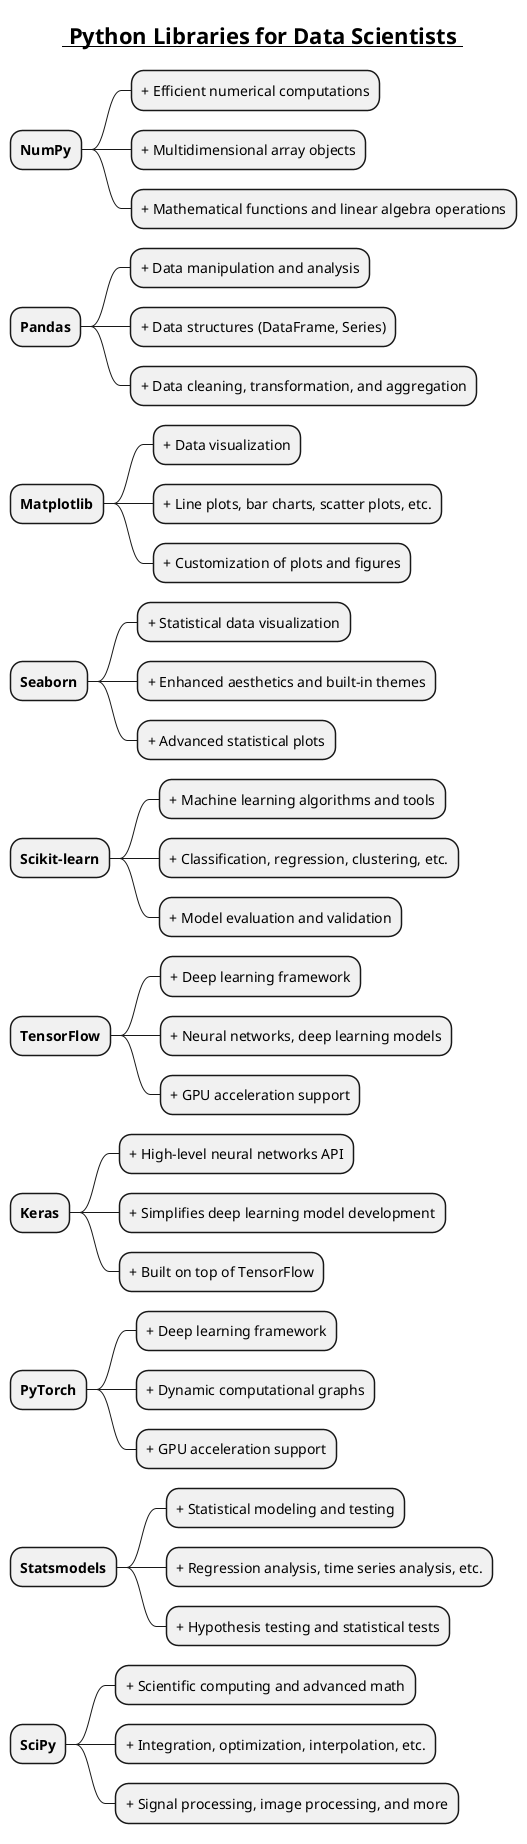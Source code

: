 @startmindmap

title =__ Python Libraries for Data Scientists __

* **NumPy**
** + Efficient numerical computations
** + Multidimensional array objects
** + Mathematical functions and linear algebra operations

* **Pandas**
** + Data manipulation and analysis
** + Data structures (DataFrame, Series)
** + Data cleaning, transformation, and aggregation

* **Matplotlib**
** + Data visualization
** + Line plots, bar charts, scatter plots, etc.
** + Customization of plots and figures

* **Seaborn**
** + Statistical data visualization
** + Enhanced aesthetics and built-in themes
** + Advanced statistical plots

* **Scikit-learn**
** + Machine learning algorithms and tools
** + Classification, regression, clustering, etc.
** + Model evaluation and validation

* **TensorFlow**
** + Deep learning framework
** + Neural networks, deep learning models
** + GPU acceleration support

* **Keras**
** + High-level neural networks API
** + Simplifies deep learning model development
** + Built on top of TensorFlow

* **PyTorch**
** + Deep learning framework
** + Dynamic computational graphs
** + GPU acceleration support

* **Statsmodels**
** + Statistical modeling and testing
** + Regression analysis, time series analysis, etc.
** + Hypothesis testing and statistical tests

* **SciPy**
** + Scientific computing and advanced math
** + Integration, optimization, interpolation, etc.
** + Signal processing, image processing, and more

@endmindmap
